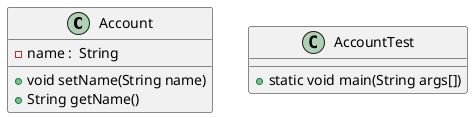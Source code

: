 @startuml

class Account {

    - name :  String

    + void setName(String name)
    + String getName()

}


class AccountTest{

    + static void main(String args[])

}



@enduml
